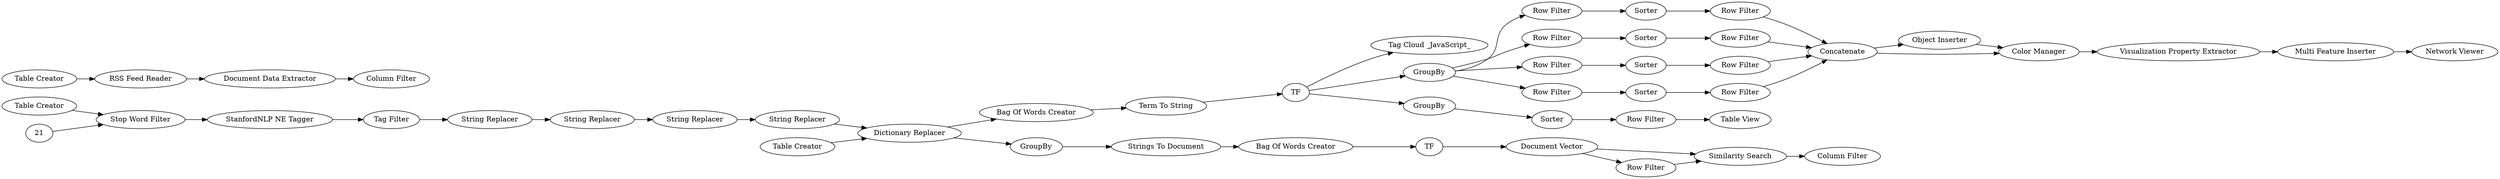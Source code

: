 digraph {
	7 [label="Tag Cloud _JavaScript_"]
	1 [label="RSS Feed Reader"]
	2 [label="Table Creator"]
	3 [label="Document Data Extractor"]
	4 [label="Column Filter"]
	12 [label="Tag Filter"]
	18 [label="Stop Word Filter"]
	19 [label="Table Creator"]
	20 [label="StanfordNLP NE Tagger"]
	222 [label="Object Inserter"]
	242 [label="Network Viewer"]
	244 [label="Bag Of Words Creator"]
	245 [label=TF]
	253 [label="Term To String"]
	250 [label="String Replacer"]
	251 [label="String Replacer"]
	252 [label="String Replacer"]
	264 [label="Dictionary Replacer"]
	266 [label="String Replacer"]
	267 [label="Table Creator"]
	265 [label=GroupBy]
	270 [label="Row Filter"]
	271 [label="Row Filter"]
	272 [label="Row Filter"]
	273 [label="Row Filter"]
	274 [label="Row Filter"]
	275 [label=Sorter]
	276 [label=Sorter]
	277 [label="Row Filter"]
	278 [label=Sorter]
	279 [label="Row Filter"]
	280 [label=Sorter]
	281 [label="Row Filter"]
	282 [label=Concatenate]
	283 [label="Color Manager"]
	284 [label="Visualization Property Extractor"]
	285 [label="Multi Feature Inserter"]
	268 [label="Strings To Document"]
	269 [label=GroupBy]
	313 [label="Similarity Search"]
	314 [label="Document Vector"]
	315 [label="Row Filter"]
	322 [label="Bag Of Words Creator"]
	323 [label=TF]
	324 [label="Column Filter"]
	328 [label="Table View"]
	260 [label=GroupBy]
	326 [label=Sorter]
	327 [label="Row Filter"]
	1 -> 3
	2 -> 1
	3 -> 4
	18 -> 20
	19 -> 18
	20 -> 12
	250 -> 251
	251 -> 252
	252 -> 266
	266 -> 264
	267 -> 264
	265 -> 271
	265 -> 270
	265 -> 273
	265 -> 272
	270 -> 280
	271 -> 278
	272 -> 276
	273 -> 275
	274 -> 282
	275 -> 274
	276 -> 277
	277 -> 282
	278 -> 279
	279 -> 282
	280 -> 281
	281 -> 282
	283 -> 284
	284 -> 285
	268 -> 322
	269 -> 268
	313 -> 324
	314 -> 315
	314 -> 313
	315 -> 313
	322 -> 323
	323 -> 314
	260 -> 326
	326 -> 327
	21 -> 18
	12 -> 250
	222 -> 283
	244 -> 253
	245 -> 265
	245 -> 7
	245 -> 260
	253 -> 245
	264 -> 244
	264 -> 269
	282 -> 222
	282 -> 283
	285 -> 242
	327 -> 328
	rankdir=LR
}
